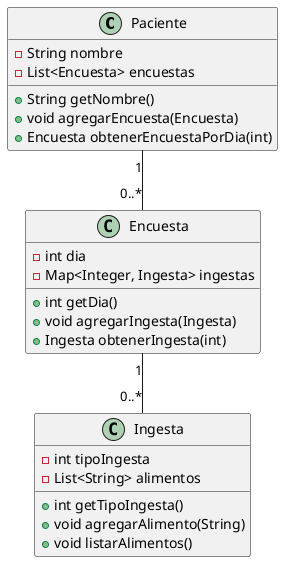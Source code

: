 @startuml diagrama

class Paciente {
    - String nombre
    - List<Encuesta> encuestas
    + String getNombre()
    + void agregarEncuesta(Encuesta)
    + Encuesta obtenerEncuestaPorDia(int)
}

class Encuesta {
    - int dia
    - Map<Integer, Ingesta> ingestas
    + int getDia()
    + void agregarIngesta(Ingesta)
    + Ingesta obtenerIngesta(int)
}

class Ingesta {
    - int tipoIngesta
    - List<String> alimentos
    + int getTipoIngesta()
    + void agregarAlimento(String)
    + void listarAlimentos()
}

Paciente "1" -- "0..*" Encuesta
Encuesta "1" -- "0..*" Ingesta

@enduml